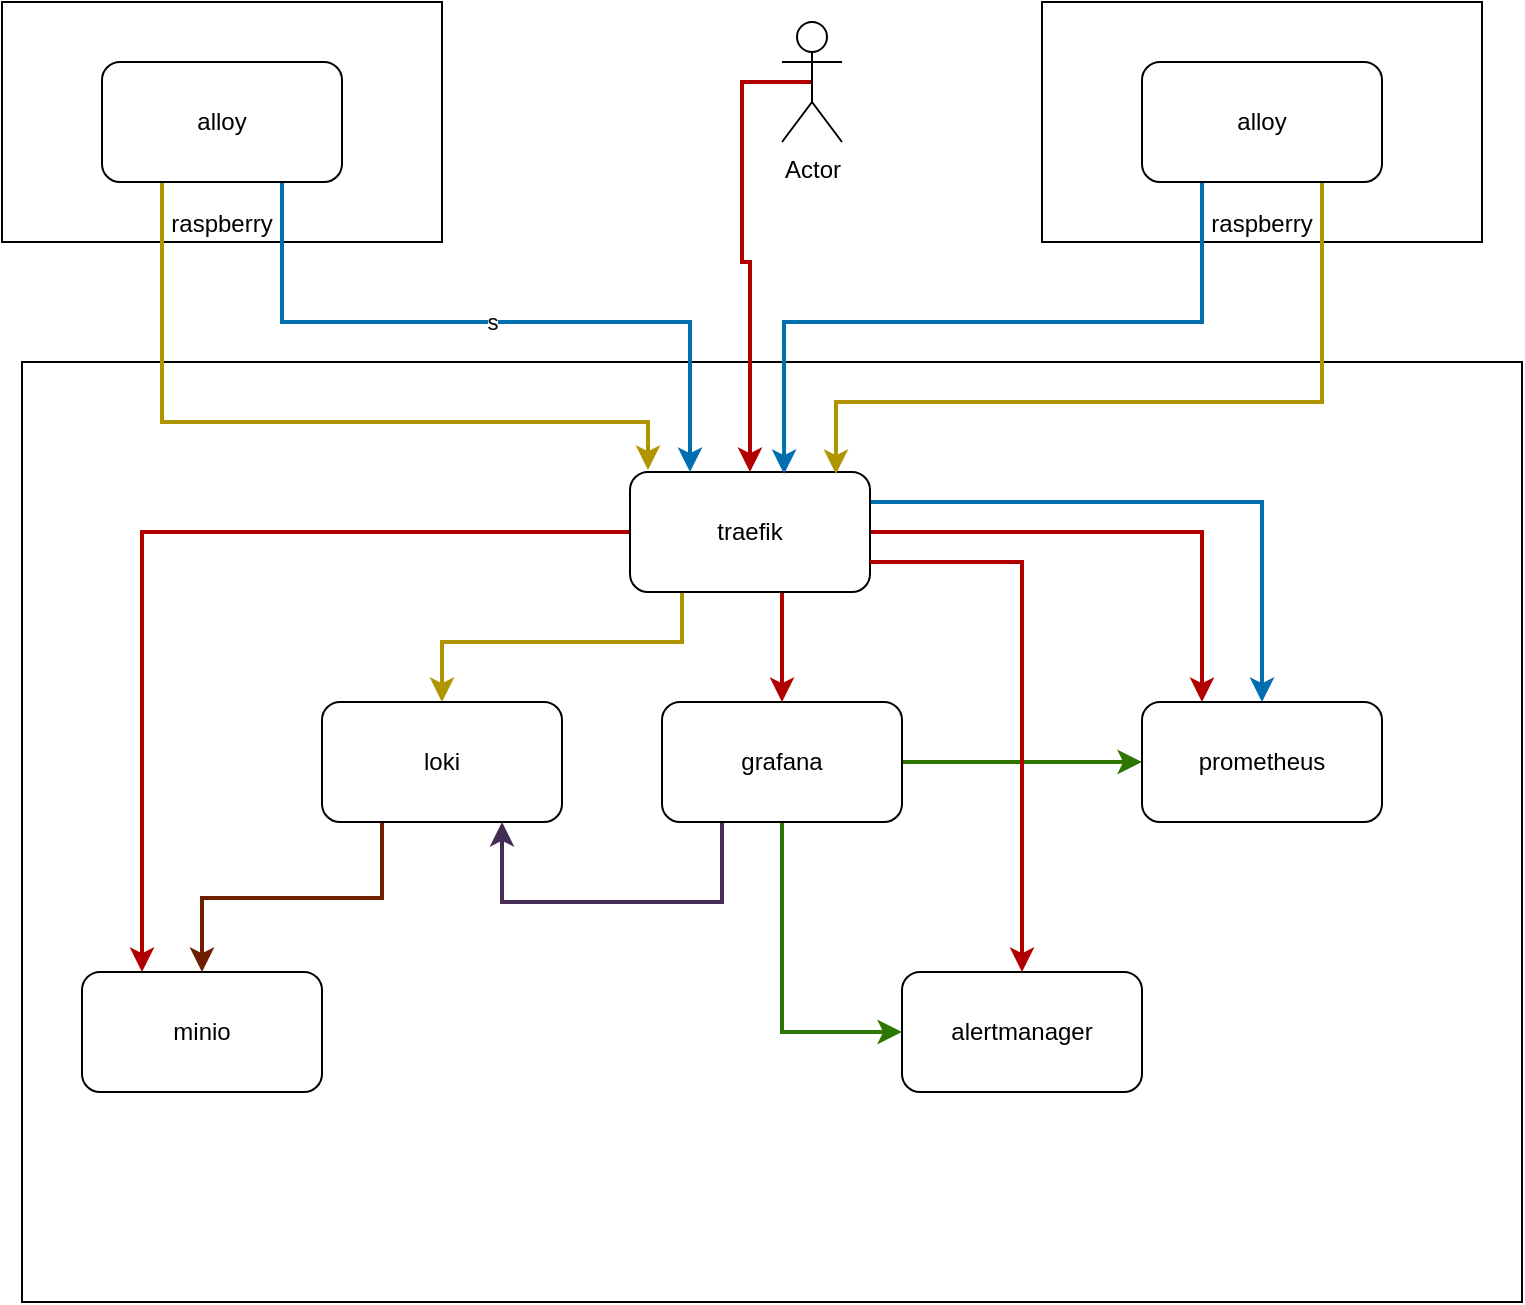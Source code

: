 <mxfile version="28.1.2">
  <diagram name="Página-1" id="lrt2jcBQ1nJVobjcenmK">
    <mxGraphModel dx="1361" dy="743" grid="1" gridSize="10" guides="1" tooltips="1" connect="1" arrows="1" fold="1" page="1" pageScale="1" pageWidth="827" pageHeight="1169" math="0" shadow="0">
      <root>
        <mxCell id="0" />
        <mxCell id="1" parent="0" />
        <mxCell id="3Gk4v7WVOyVvCHCQD3fx-1" value="" style="rounded=0;whiteSpace=wrap;html=1;" parent="1" vertex="1">
          <mxGeometry x="50" y="220" width="750" height="470" as="geometry" />
        </mxCell>
        <mxCell id="baOnGXpHI-nj1ReWNNrG-8" style="edgeStyle=orthogonalEdgeStyle;rounded=0;orthogonalLoop=1;jettySize=auto;html=1;fillColor=#60a917;strokeColor=#2D7600;strokeWidth=2;" parent="1" source="3Gk4v7WVOyVvCHCQD3fx-2" target="baOnGXpHI-nj1ReWNNrG-5" edge="1">
          <mxGeometry relative="1" as="geometry" />
        </mxCell>
        <mxCell id="baOnGXpHI-nj1ReWNNrG-20" style="edgeStyle=orthogonalEdgeStyle;rounded=0;orthogonalLoop=1;jettySize=auto;html=1;entryX=0.75;entryY=1;entryDx=0;entryDy=0;fillColor=#76608a;strokeColor=#432D57;strokeWidth=2;" parent="1" source="3Gk4v7WVOyVvCHCQD3fx-2" target="baOnGXpHI-nj1ReWNNrG-12" edge="1">
          <mxGeometry relative="1" as="geometry">
            <mxPoint x="320" y="640" as="targetPoint" />
            <Array as="points">
              <mxPoint x="400" y="490" />
              <mxPoint x="290" y="490" />
            </Array>
          </mxGeometry>
        </mxCell>
        <mxCell id="ihlQlFO_5AX09Dc_br2a-4" style="edgeStyle=orthogonalEdgeStyle;rounded=0;orthogonalLoop=1;jettySize=auto;html=1;entryX=0;entryY=0.5;entryDx=0;entryDy=0;fillColor=#60a917;strokeColor=#2D7600;strokeWidth=2;" edge="1" parent="1" source="3Gk4v7WVOyVvCHCQD3fx-2" target="ihlQlFO_5AX09Dc_br2a-3">
          <mxGeometry relative="1" as="geometry" />
        </mxCell>
        <mxCell id="3Gk4v7WVOyVvCHCQD3fx-2" value="grafana" style="rounded=1;whiteSpace=wrap;html=1;" parent="1" vertex="1">
          <mxGeometry x="370" y="390" width="120" height="60" as="geometry" />
        </mxCell>
        <mxCell id="baOnGXpHI-nj1ReWNNrG-7" style="edgeStyle=orthogonalEdgeStyle;rounded=0;orthogonalLoop=1;jettySize=auto;html=1;fillColor=#1ba1e2;strokeColor=#006EAF;strokeWidth=2;" parent="1" source="3Gk4v7WVOyVvCHCQD3fx-3" target="baOnGXpHI-nj1ReWNNrG-5" edge="1">
          <mxGeometry relative="1" as="geometry">
            <Array as="points">
              <mxPoint x="670" y="290" />
            </Array>
          </mxGeometry>
        </mxCell>
        <mxCell id="baOnGXpHI-nj1ReWNNrG-11" style="edgeStyle=orthogonalEdgeStyle;rounded=0;orthogonalLoop=1;jettySize=auto;html=1;entryX=0.5;entryY=0;entryDx=0;entryDy=0;fillColor=#e51400;strokeColor=#B20000;strokeWidth=2;" parent="1" source="3Gk4v7WVOyVvCHCQD3fx-3" target="3Gk4v7WVOyVvCHCQD3fx-2" edge="1">
          <mxGeometry relative="1" as="geometry">
            <Array as="points">
              <mxPoint x="430" y="350" />
              <mxPoint x="430" y="350" />
            </Array>
          </mxGeometry>
        </mxCell>
        <mxCell id="baOnGXpHI-nj1ReWNNrG-14" style="edgeStyle=orthogonalEdgeStyle;rounded=0;orthogonalLoop=1;jettySize=auto;html=1;entryX=0.5;entryY=0;entryDx=0;entryDy=0;fillColor=#e3c800;strokeColor=#B09500;strokeWidth=2;" parent="1" source="3Gk4v7WVOyVvCHCQD3fx-3" target="baOnGXpHI-nj1ReWNNrG-12" edge="1">
          <mxGeometry relative="1" as="geometry">
            <Array as="points">
              <mxPoint x="380" y="360" />
              <mxPoint x="260" y="360" />
            </Array>
          </mxGeometry>
        </mxCell>
        <mxCell id="ihlQlFO_5AX09Dc_br2a-1" style="edgeStyle=orthogonalEdgeStyle;rounded=0;orthogonalLoop=1;jettySize=auto;html=1;entryX=0.25;entryY=0;entryDx=0;entryDy=0;fillColor=#e51400;strokeColor=#B20000;strokeWidth=2;" edge="1" parent="1" source="3Gk4v7WVOyVvCHCQD3fx-3" target="baOnGXpHI-nj1ReWNNrG-21">
          <mxGeometry relative="1" as="geometry" />
        </mxCell>
        <mxCell id="ihlQlFO_5AX09Dc_br2a-2" style="edgeStyle=orthogonalEdgeStyle;rounded=0;orthogonalLoop=1;jettySize=auto;html=1;entryX=0.25;entryY=0;entryDx=0;entryDy=0;fillColor=#e51400;strokeColor=#B20000;strokeWidth=2;" edge="1" parent="1" source="3Gk4v7WVOyVvCHCQD3fx-3" target="baOnGXpHI-nj1ReWNNrG-5">
          <mxGeometry relative="1" as="geometry">
            <Array as="points">
              <mxPoint x="640" y="305" />
            </Array>
          </mxGeometry>
        </mxCell>
        <mxCell id="3Gk4v7WVOyVvCHCQD3fx-3" value="traefik" style="rounded=1;whiteSpace=wrap;html=1;" parent="1" vertex="1">
          <mxGeometry x="354" y="275" width="120" height="60" as="geometry" />
        </mxCell>
        <mxCell id="3Gk4v7WVOyVvCHCQD3fx-4" value="raspberry" style="rounded=0;whiteSpace=wrap;html=1;verticalAlign=bottom;container=0;" parent="1" vertex="1">
          <mxGeometry x="40" y="40" width="220" height="120" as="geometry" />
        </mxCell>
        <mxCell id="baOnGXpHI-nj1ReWNNrG-6" value="s" style="edgeStyle=orthogonalEdgeStyle;rounded=0;orthogonalLoop=1;jettySize=auto;html=1;entryX=0.25;entryY=0;entryDx=0;entryDy=0;fillColor=#1ba1e2;strokeColor=#006EAF;strokeWidth=2;" parent="1" source="3Gk4v7WVOyVvCHCQD3fx-5" target="3Gk4v7WVOyVvCHCQD3fx-3" edge="1">
          <mxGeometry relative="1" as="geometry">
            <Array as="points">
              <mxPoint x="180" y="200" />
              <mxPoint x="384" y="200" />
            </Array>
          </mxGeometry>
        </mxCell>
        <mxCell id="baOnGXpHI-nj1ReWNNrG-13" style="edgeStyle=orthogonalEdgeStyle;rounded=0;orthogonalLoop=1;jettySize=auto;html=1;entryX=0.075;entryY=-0.017;entryDx=0;entryDy=0;fillColor=#e3c800;strokeColor=#B09500;strokeWidth=2;entryPerimeter=0;" parent="1" source="3Gk4v7WVOyVvCHCQD3fx-5" target="3Gk4v7WVOyVvCHCQD3fx-3" edge="1">
          <mxGeometry relative="1" as="geometry">
            <Array as="points">
              <mxPoint x="120" y="250" />
              <mxPoint x="363" y="250" />
            </Array>
          </mxGeometry>
        </mxCell>
        <mxCell id="3Gk4v7WVOyVvCHCQD3fx-5" value="alloy" style="rounded=1;whiteSpace=wrap;html=1;container=0;" parent="1" vertex="1">
          <mxGeometry x="90" y="70" width="120" height="60" as="geometry" />
        </mxCell>
        <mxCell id="baOnGXpHI-nj1ReWNNrG-5" value="prometheus" style="rounded=1;whiteSpace=wrap;html=1;" parent="1" vertex="1">
          <mxGeometry x="610" y="390" width="120" height="60" as="geometry" />
        </mxCell>
        <mxCell id="baOnGXpHI-nj1ReWNNrG-10" style="edgeStyle=orthogonalEdgeStyle;rounded=0;orthogonalLoop=1;jettySize=auto;html=1;entryX=0.5;entryY=0;entryDx=0;entryDy=0;fillColor=#e51400;strokeColor=#B20000;strokeWidth=2;exitX=0.5;exitY=0.5;exitDx=0;exitDy=0;exitPerimeter=0;" parent="1" source="baOnGXpHI-nj1ReWNNrG-9" target="3Gk4v7WVOyVvCHCQD3fx-3" edge="1">
          <mxGeometry relative="1" as="geometry">
            <Array as="points">
              <mxPoint x="410" y="80" />
              <mxPoint x="410" y="170" />
              <mxPoint x="414" y="170" />
            </Array>
          </mxGeometry>
        </mxCell>
        <mxCell id="baOnGXpHI-nj1ReWNNrG-9" value="Actor" style="shape=umlActor;verticalLabelPosition=bottom;verticalAlign=top;html=1;outlineConnect=0;" parent="1" vertex="1">
          <mxGeometry x="430" y="50" width="30" height="60" as="geometry" />
        </mxCell>
        <mxCell id="baOnGXpHI-nj1ReWNNrG-22" style="edgeStyle=orthogonalEdgeStyle;rounded=0;orthogonalLoop=1;jettySize=auto;html=1;entryX=0.5;entryY=0;entryDx=0;entryDy=0;fillColor=#a0522d;strokeColor=#6D1F00;strokeWidth=2;" parent="1" source="baOnGXpHI-nj1ReWNNrG-12" target="baOnGXpHI-nj1ReWNNrG-21" edge="1">
          <mxGeometry relative="1" as="geometry">
            <Array as="points">
              <mxPoint x="230" y="488" />
              <mxPoint x="140" y="488" />
            </Array>
          </mxGeometry>
        </mxCell>
        <mxCell id="baOnGXpHI-nj1ReWNNrG-12" value="loki" style="rounded=1;whiteSpace=wrap;html=1;" parent="1" vertex="1">
          <mxGeometry x="200" y="390" width="120" height="60" as="geometry" />
        </mxCell>
        <mxCell id="baOnGXpHI-nj1ReWNNrG-15" value="raspberry" style="rounded=0;whiteSpace=wrap;html=1;verticalAlign=bottom;container=0;" parent="1" vertex="1">
          <mxGeometry x="560" y="40" width="220" height="120" as="geometry" />
        </mxCell>
        <mxCell id="baOnGXpHI-nj1ReWNNrG-17" style="edgeStyle=orthogonalEdgeStyle;rounded=0;orthogonalLoop=1;jettySize=auto;html=1;entryX=0.642;entryY=0.017;entryDx=0;entryDy=0;fillColor=#1ba1e2;strokeColor=#006EAF;strokeWidth=2;entryPerimeter=0;" parent="1" source="baOnGXpHI-nj1ReWNNrG-16" target="3Gk4v7WVOyVvCHCQD3fx-3" edge="1">
          <mxGeometry relative="1" as="geometry">
            <Array as="points">
              <mxPoint x="640" y="200" />
              <mxPoint x="431" y="200" />
            </Array>
          </mxGeometry>
        </mxCell>
        <mxCell id="baOnGXpHI-nj1ReWNNrG-18" style="edgeStyle=orthogonalEdgeStyle;rounded=0;orthogonalLoop=1;jettySize=auto;html=1;entryX=0.858;entryY=0.017;entryDx=0;entryDy=0;fillColor=#e3c800;strokeColor=#B09500;strokeWidth=2;entryPerimeter=0;" parent="1" source="baOnGXpHI-nj1ReWNNrG-16" target="3Gk4v7WVOyVvCHCQD3fx-3" edge="1">
          <mxGeometry relative="1" as="geometry">
            <Array as="points">
              <mxPoint x="700" y="240" />
              <mxPoint x="457" y="240" />
            </Array>
          </mxGeometry>
        </mxCell>
        <mxCell id="baOnGXpHI-nj1ReWNNrG-16" value="alloy" style="rounded=1;whiteSpace=wrap;html=1;container=0;" parent="1" vertex="1">
          <mxGeometry x="610" y="70" width="120" height="60" as="geometry" />
        </mxCell>
        <mxCell id="baOnGXpHI-nj1ReWNNrG-21" value="minio" style="rounded=1;whiteSpace=wrap;html=1;" parent="1" vertex="1">
          <mxGeometry x="80" y="525" width="120" height="60" as="geometry" />
        </mxCell>
        <mxCell id="ihlQlFO_5AX09Dc_br2a-3" value="alertmanager" style="rounded=1;whiteSpace=wrap;html=1;" vertex="1" parent="1">
          <mxGeometry x="490" y="525" width="120" height="60" as="geometry" />
        </mxCell>
        <mxCell id="ihlQlFO_5AX09Dc_br2a-5" style="edgeStyle=orthogonalEdgeStyle;rounded=0;orthogonalLoop=1;jettySize=auto;html=1;entryX=0.5;entryY=0;entryDx=0;entryDy=0;fillColor=#e51400;strokeColor=#B20000;strokeWidth=2;exitX=1;exitY=0.75;exitDx=0;exitDy=0;" edge="1" parent="1" source="3Gk4v7WVOyVvCHCQD3fx-3" target="ihlQlFO_5AX09Dc_br2a-3">
          <mxGeometry relative="1" as="geometry">
            <mxPoint x="550" y="320" as="sourcePoint" />
            <mxPoint x="716" y="405" as="targetPoint" />
            <Array as="points">
              <mxPoint x="550" y="320" />
            </Array>
          </mxGeometry>
        </mxCell>
      </root>
    </mxGraphModel>
  </diagram>
</mxfile>
